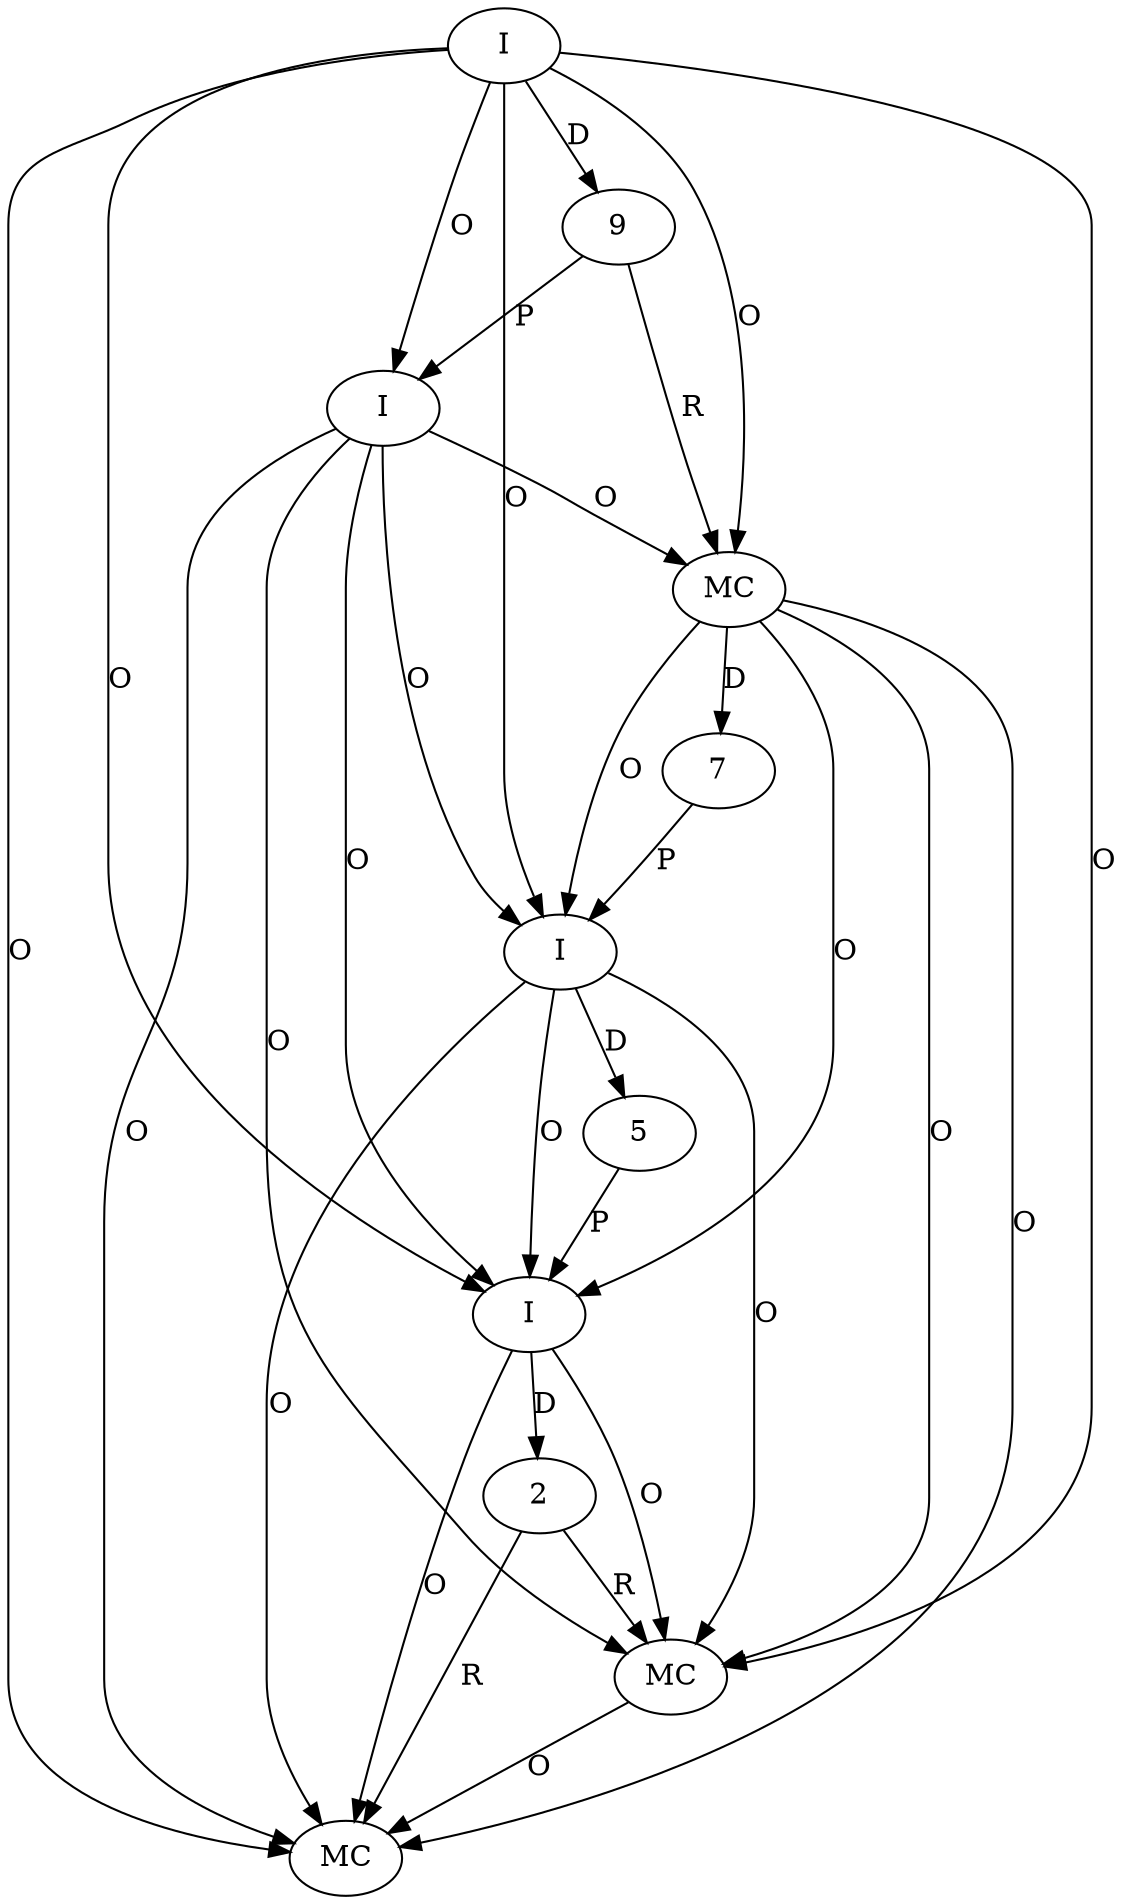 digraph "AUG" {

  1 [ label="MC" s="readObject()" t="ObjectInput" l="855" ];
  2 [ t="ObjectInputStream" n="ois" ];
  3 [ label="MC" s="close()" t="AutoCloseable" l="856" ];
  4 [ label="I" t="ObjectInputStream" l="854" ];
  5 [ t="ByteArrayInputStream" n="bais" ];
  6 [ label="I" t="ByteArrayInputStream" l="853" ];
  7 [ t="byte[]" n="dummy_" ];
  8 [ label="MC" s="toByteArray()" t="ByteArrayOutputStream" l="850" ];
  9 [ t="ByteArrayOutputStream" n="baos" ];
  10 [ label="I" t="ObjectOutputStream" l="848" ];
  11 [ label="I" t="ByteArrayOutputStream" l="847" ];
  6 -> 1 [ label="O" ];
  2 -> 1 [ label="R" ];
  10 -> 1 [ label="O" ];
  4 -> 1 [ label="O" ];
  11 -> 1 [ label="O" ];
  8 -> 1 [ label="O" ];
  4 -> 2 [ label="D" ];
  10 -> 3 [ label="O" ];
  6 -> 3 [ label="O" ];
  1 -> 3 [ label="O" ];
  11 -> 3 [ label="O" ];
  4 -> 3 [ label="O" ];
  2 -> 3 [ label="R" ];
  8 -> 3 [ label="O" ];
  8 -> 4 [ label="O" ];
  6 -> 4 [ label="O" ];
  11 -> 4 [ label="O" ];
  10 -> 4 [ label="O" ];
  5 -> 4 [ label="P" ];
  6 -> 5 [ label="D" ];
  7 -> 6 [ label="P" ];
  11 -> 6 [ label="O" ];
  10 -> 6 [ label="O" ];
  8 -> 6 [ label="O" ];
  8 -> 7 [ label="D" ];
  11 -> 8 [ label="O" ];
  9 -> 8 [ label="R" ];
  10 -> 8 [ label="O" ];
  11 -> 9 [ label="D" ];
  9 -> 10 [ label="P" ];
  11 -> 10 [ label="O" ];
}
